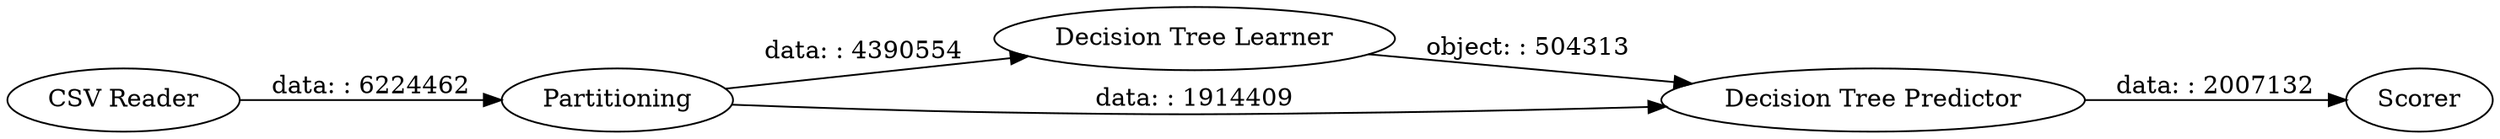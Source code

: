 digraph {
	"-5230041839497114382_2" [label=Partitioning]
	"-5230041839497114382_3" [label="Decision Tree Learner"]
	"-5230041839497114382_1" [label="CSV Reader"]
	"-5230041839497114382_4" [label="Decision Tree Predictor"]
	"-5230041839497114382_5" [label=Scorer]
	"-5230041839497114382_3" -> "-5230041839497114382_4" [label="object: : 504313"]
	"-5230041839497114382_1" -> "-5230041839497114382_2" [label="data: : 6224462"]
	"-5230041839497114382_2" -> "-5230041839497114382_4" [label="data: : 1914409"]
	"-5230041839497114382_2" -> "-5230041839497114382_3" [label="data: : 4390554"]
	"-5230041839497114382_4" -> "-5230041839497114382_5" [label="data: : 2007132"]
	rankdir=LR
}
